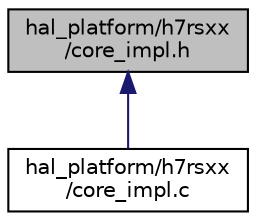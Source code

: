 digraph "hal_platform/h7rsxx/core_impl.h"
{
 // INTERACTIVE_SVG=YES
 // LATEX_PDF_SIZE
  bgcolor="transparent";
  edge [fontname="Helvetica",fontsize="10",labelfontname="Helvetica",labelfontsize="10"];
  node [fontname="Helvetica",fontsize="10",shape=record];
  Node1 [label="hal_platform/h7rsxx\l/core_impl.h",height=0.2,width=0.4,color="black", fillcolor="grey75", style="filled", fontcolor="black",tooltip=" "];
  Node1 -> Node2 [dir="back",color="midnightblue",fontsize="10",style="solid",fontname="Helvetica"];
  Node2 [label="hal_platform/h7rsxx\l/core_impl.c",height=0.2,width=0.4,color="black",URL="$h7rsxx_2core__impl_8c.html",tooltip=" "];
}
